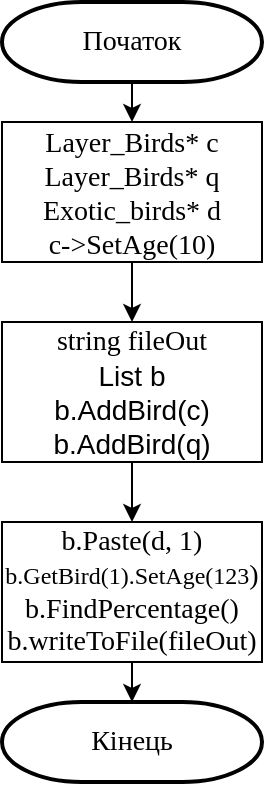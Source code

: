 <mxfile version="14.7.3" type="device"><diagram id="di3Zt9dVvGFkzmb9Sotw" name="Page-1"><mxGraphModel dx="946" dy="662" grid="1" gridSize="10" guides="1" tooltips="1" connect="1" arrows="1" fold="1" page="1" pageScale="1" pageWidth="827" pageHeight="1169" math="0" shadow="0"><root><mxCell id="0"/><mxCell id="1" parent="0"/><mxCell id="TiIOyNa2TZ2adD11Vjva-1" style="edgeStyle=orthogonalEdgeStyle;rounded=0;orthogonalLoop=1;jettySize=auto;html=1;entryX=0.5;entryY=0;entryDx=0;entryDy=0;" edge="1" parent="1" target="TiIOyNa2TZ2adD11Vjva-3"><mxGeometry relative="1" as="geometry"><mxPoint x="255" y="150" as="sourcePoint"/></mxGeometry></mxCell><mxCell id="TiIOyNa2TZ2adD11Vjva-2" style="edgeStyle=orthogonalEdgeStyle;rounded=0;orthogonalLoop=1;jettySize=auto;html=1;entryX=0.5;entryY=0;entryDx=0;entryDy=0;" edge="1" parent="1" source="TiIOyNa2TZ2adD11Vjva-3" target="TiIOyNa2TZ2adD11Vjva-6"><mxGeometry relative="1" as="geometry"/></mxCell><mxCell id="TiIOyNa2TZ2adD11Vjva-3" value="&lt;p style=&quot;margin: 0px ; font-stretch: normal ; line-height: normal ; font-size: 14px&quot;&gt;&lt;span style=&quot;font-family: &amp;#34;times new roman&amp;#34;&quot;&gt;Layer_Birds* c&lt;/span&gt;&lt;br&gt;&lt;/p&gt;&lt;p style=&quot;margin: 0px ; font-stretch: normal ; line-height: normal ; font-size: 14px&quot;&gt;&lt;span style=&quot;font-family: &amp;#34;times new roman&amp;#34;&quot;&gt;Layer_Birds* q&lt;/span&gt;&lt;font face=&quot;Times New Roman&quot;&gt;&lt;br&gt;&lt;/font&gt;&lt;/p&gt;&lt;p style=&quot;margin: 0px ; font-stretch: normal ; line-height: normal ; font-size: 14px&quot;&gt;&lt;font face=&quot;times new roman&quot;&gt;Exotic_birds* d&lt;/font&gt;&lt;/p&gt;&lt;p style=&quot;margin: 0px ; font-stretch: normal ; line-height: normal ; font-size: 14px&quot;&gt;&lt;font face=&quot;times new roman&quot;&gt;c-&amp;gt;SetAge(10)&lt;/font&gt;&lt;/p&gt;" style="rounded=0;whiteSpace=wrap;html=1;" vertex="1" parent="1"><mxGeometry x="190" y="170" width="130" height="70" as="geometry"/></mxCell><mxCell id="TiIOyNa2TZ2adD11Vjva-4" value="&lt;font style=&quot;font-size: 14px&quot; face=&quot;Times New Roman&quot;&gt;Початок&lt;/font&gt;" style="strokeWidth=2;html=1;shape=mxgraph.flowchart.terminator;whiteSpace=wrap;" vertex="1" parent="1"><mxGeometry x="190" y="110" width="130" height="40" as="geometry"/></mxCell><mxCell id="TiIOyNa2TZ2adD11Vjva-5" style="edgeStyle=orthogonalEdgeStyle;rounded=0;orthogonalLoop=1;jettySize=auto;html=1;entryX=0.5;entryY=0;entryDx=0;entryDy=0;" edge="1" parent="1" source="TiIOyNa2TZ2adD11Vjva-6"><mxGeometry relative="1" as="geometry"><mxPoint x="255" y="370" as="targetPoint"/></mxGeometry></mxCell><mxCell id="TiIOyNa2TZ2adD11Vjva-6" value="&lt;p style=&quot;margin: 0px ; font-stretch: normal ; line-height: normal ; font-size: 14px&quot;&gt;&lt;/p&gt;&lt;span style=&quot;font-size: 14px&quot;&gt;&lt;font face=&quot;Times New Roman&quot;&gt;string fileOut&lt;br&gt;&lt;/font&gt;List b&lt;br&gt;b.AddBird(c)&lt;br&gt;b.AddBird(q)&lt;br&gt;&lt;/span&gt;" style="rounded=0;whiteSpace=wrap;html=1;" vertex="1" parent="1"><mxGeometry x="190" y="270" width="130" height="70" as="geometry"/></mxCell><mxCell id="TiIOyNa2TZ2adD11Vjva-7" value="&lt;font face=&quot;Times New Roman&quot;&gt;&lt;span style=&quot;font-size: 14px&quot;&gt;Кінець&lt;/span&gt;&lt;/font&gt;" style="strokeWidth=2;html=1;shape=mxgraph.flowchart.terminator;whiteSpace=wrap;" vertex="1" parent="1"><mxGeometry x="190" y="460" width="130" height="40" as="geometry"/></mxCell><mxCell id="TiIOyNa2TZ2adD11Vjva-9" value="" style="edgeStyle=orthogonalEdgeStyle;rounded=0;orthogonalLoop=1;jettySize=auto;html=1;" edge="1" parent="1" source="TiIOyNa2TZ2adD11Vjva-8" target="TiIOyNa2TZ2adD11Vjva-7"><mxGeometry relative="1" as="geometry"/></mxCell><mxCell id="TiIOyNa2TZ2adD11Vjva-8" value="&lt;p style=&quot;margin: 0px ; font-stretch: normal ; line-height: normal ; font-size: 14px&quot;&gt;&lt;/p&gt;&lt;font face=&quot;Times New Roman&quot;&gt;&lt;span style=&quot;font-size: 14px&quot;&gt;b.Paste(d, 1)&lt;/span&gt;&lt;br&gt;&lt;font style=&quot;font-size: 12px&quot;&gt;b.GetBird(1).SetAge(123&lt;/font&gt;&lt;/font&gt;&lt;font face=&quot;Times New Roman&quot;&gt;&lt;font style=&quot;font-size: 14px&quot;&gt;)&lt;/font&gt;&lt;br&gt;&lt;span style=&quot;font-size: 14px&quot;&gt;b.FindPercentage()&lt;/span&gt;&lt;br&gt;&lt;span style=&quot;font-size: 14px&quot;&gt;b.writeToFile(fileOut)&lt;/span&gt;&lt;/font&gt;" style="rounded=0;whiteSpace=wrap;html=1;" vertex="1" parent="1"><mxGeometry x="190" y="370" width="130" height="70" as="geometry"/></mxCell></root></mxGraphModel></diagram></mxfile>